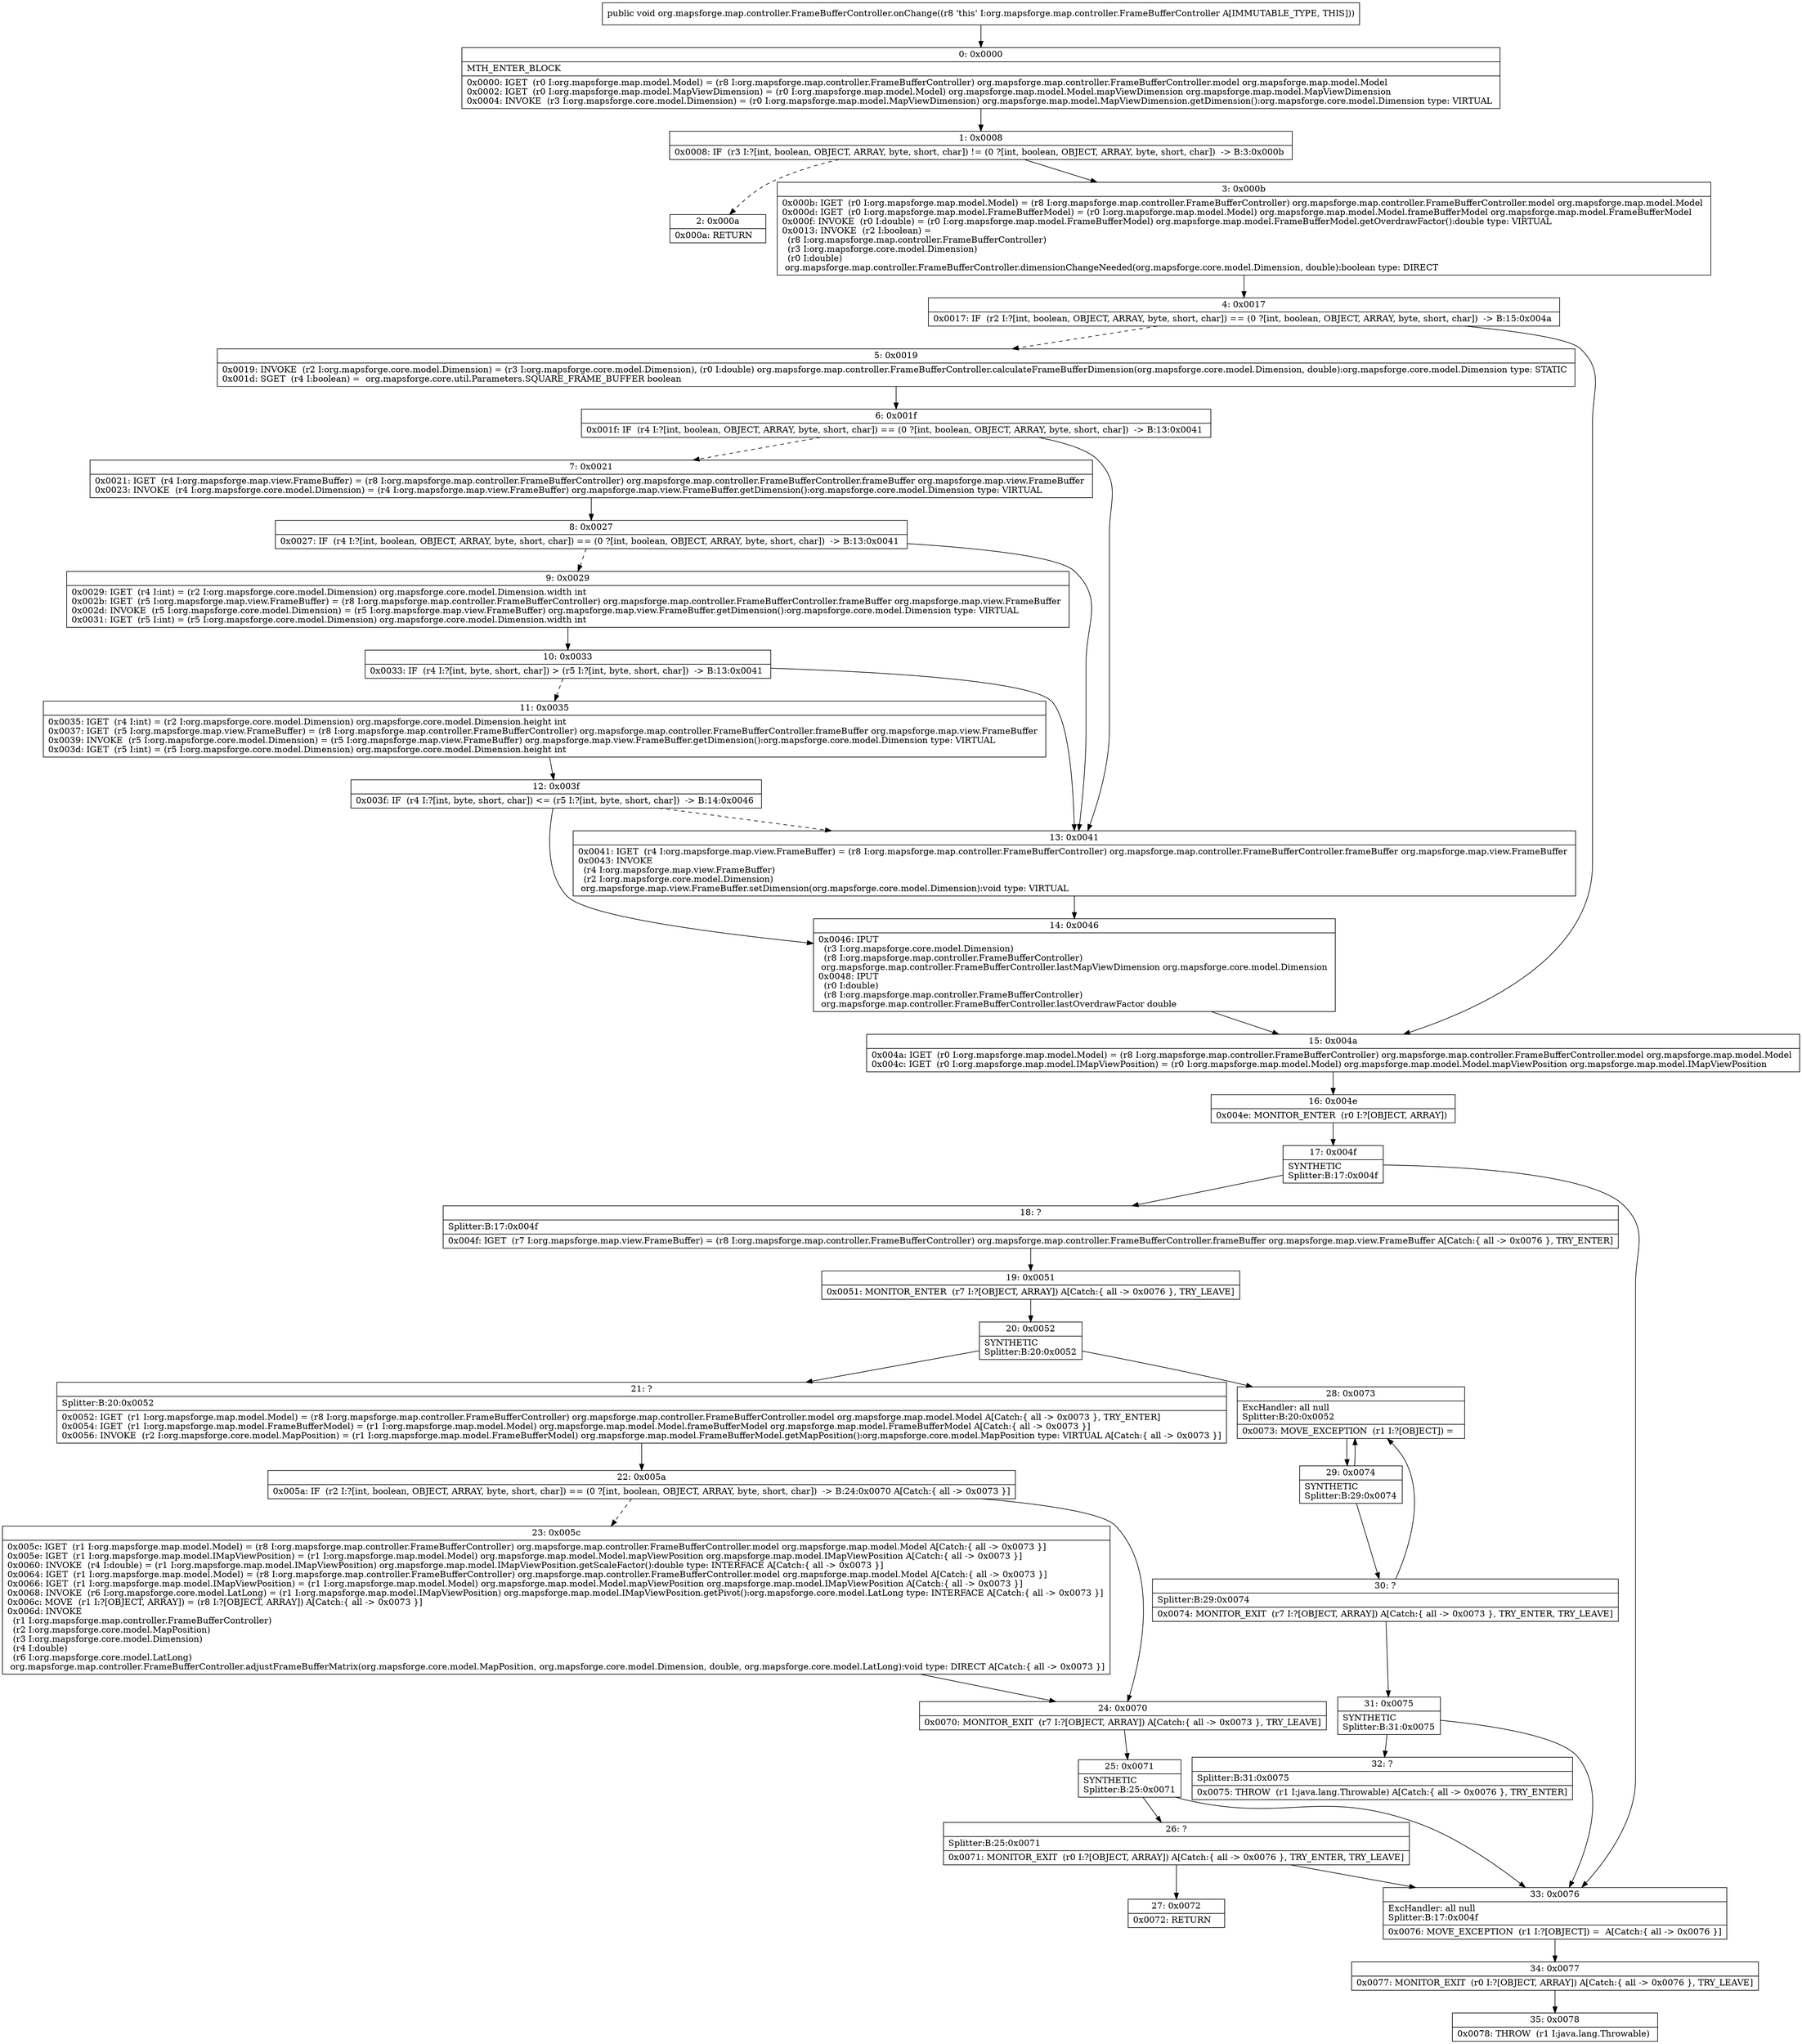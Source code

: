 digraph "CFG fororg.mapsforge.map.controller.FrameBufferController.onChange()V" {
Node_0 [shape=record,label="{0\:\ 0x0000|MTH_ENTER_BLOCK\l|0x0000: IGET  (r0 I:org.mapsforge.map.model.Model) = (r8 I:org.mapsforge.map.controller.FrameBufferController) org.mapsforge.map.controller.FrameBufferController.model org.mapsforge.map.model.Model \l0x0002: IGET  (r0 I:org.mapsforge.map.model.MapViewDimension) = (r0 I:org.mapsforge.map.model.Model) org.mapsforge.map.model.Model.mapViewDimension org.mapsforge.map.model.MapViewDimension \l0x0004: INVOKE  (r3 I:org.mapsforge.core.model.Dimension) = (r0 I:org.mapsforge.map.model.MapViewDimension) org.mapsforge.map.model.MapViewDimension.getDimension():org.mapsforge.core.model.Dimension type: VIRTUAL \l}"];
Node_1 [shape=record,label="{1\:\ 0x0008|0x0008: IF  (r3 I:?[int, boolean, OBJECT, ARRAY, byte, short, char]) != (0 ?[int, boolean, OBJECT, ARRAY, byte, short, char])  \-\> B:3:0x000b \l}"];
Node_2 [shape=record,label="{2\:\ 0x000a|0x000a: RETURN   \l}"];
Node_3 [shape=record,label="{3\:\ 0x000b|0x000b: IGET  (r0 I:org.mapsforge.map.model.Model) = (r8 I:org.mapsforge.map.controller.FrameBufferController) org.mapsforge.map.controller.FrameBufferController.model org.mapsforge.map.model.Model \l0x000d: IGET  (r0 I:org.mapsforge.map.model.FrameBufferModel) = (r0 I:org.mapsforge.map.model.Model) org.mapsforge.map.model.Model.frameBufferModel org.mapsforge.map.model.FrameBufferModel \l0x000f: INVOKE  (r0 I:double) = (r0 I:org.mapsforge.map.model.FrameBufferModel) org.mapsforge.map.model.FrameBufferModel.getOverdrawFactor():double type: VIRTUAL \l0x0013: INVOKE  (r2 I:boolean) = \l  (r8 I:org.mapsforge.map.controller.FrameBufferController)\l  (r3 I:org.mapsforge.core.model.Dimension)\l  (r0 I:double)\l org.mapsforge.map.controller.FrameBufferController.dimensionChangeNeeded(org.mapsforge.core.model.Dimension, double):boolean type: DIRECT \l}"];
Node_4 [shape=record,label="{4\:\ 0x0017|0x0017: IF  (r2 I:?[int, boolean, OBJECT, ARRAY, byte, short, char]) == (0 ?[int, boolean, OBJECT, ARRAY, byte, short, char])  \-\> B:15:0x004a \l}"];
Node_5 [shape=record,label="{5\:\ 0x0019|0x0019: INVOKE  (r2 I:org.mapsforge.core.model.Dimension) = (r3 I:org.mapsforge.core.model.Dimension), (r0 I:double) org.mapsforge.map.controller.FrameBufferController.calculateFrameBufferDimension(org.mapsforge.core.model.Dimension, double):org.mapsforge.core.model.Dimension type: STATIC \l0x001d: SGET  (r4 I:boolean) =  org.mapsforge.core.util.Parameters.SQUARE_FRAME_BUFFER boolean \l}"];
Node_6 [shape=record,label="{6\:\ 0x001f|0x001f: IF  (r4 I:?[int, boolean, OBJECT, ARRAY, byte, short, char]) == (0 ?[int, boolean, OBJECT, ARRAY, byte, short, char])  \-\> B:13:0x0041 \l}"];
Node_7 [shape=record,label="{7\:\ 0x0021|0x0021: IGET  (r4 I:org.mapsforge.map.view.FrameBuffer) = (r8 I:org.mapsforge.map.controller.FrameBufferController) org.mapsforge.map.controller.FrameBufferController.frameBuffer org.mapsforge.map.view.FrameBuffer \l0x0023: INVOKE  (r4 I:org.mapsforge.core.model.Dimension) = (r4 I:org.mapsforge.map.view.FrameBuffer) org.mapsforge.map.view.FrameBuffer.getDimension():org.mapsforge.core.model.Dimension type: VIRTUAL \l}"];
Node_8 [shape=record,label="{8\:\ 0x0027|0x0027: IF  (r4 I:?[int, boolean, OBJECT, ARRAY, byte, short, char]) == (0 ?[int, boolean, OBJECT, ARRAY, byte, short, char])  \-\> B:13:0x0041 \l}"];
Node_9 [shape=record,label="{9\:\ 0x0029|0x0029: IGET  (r4 I:int) = (r2 I:org.mapsforge.core.model.Dimension) org.mapsforge.core.model.Dimension.width int \l0x002b: IGET  (r5 I:org.mapsforge.map.view.FrameBuffer) = (r8 I:org.mapsforge.map.controller.FrameBufferController) org.mapsforge.map.controller.FrameBufferController.frameBuffer org.mapsforge.map.view.FrameBuffer \l0x002d: INVOKE  (r5 I:org.mapsforge.core.model.Dimension) = (r5 I:org.mapsforge.map.view.FrameBuffer) org.mapsforge.map.view.FrameBuffer.getDimension():org.mapsforge.core.model.Dimension type: VIRTUAL \l0x0031: IGET  (r5 I:int) = (r5 I:org.mapsforge.core.model.Dimension) org.mapsforge.core.model.Dimension.width int \l}"];
Node_10 [shape=record,label="{10\:\ 0x0033|0x0033: IF  (r4 I:?[int, byte, short, char]) \> (r5 I:?[int, byte, short, char])  \-\> B:13:0x0041 \l}"];
Node_11 [shape=record,label="{11\:\ 0x0035|0x0035: IGET  (r4 I:int) = (r2 I:org.mapsforge.core.model.Dimension) org.mapsforge.core.model.Dimension.height int \l0x0037: IGET  (r5 I:org.mapsforge.map.view.FrameBuffer) = (r8 I:org.mapsforge.map.controller.FrameBufferController) org.mapsforge.map.controller.FrameBufferController.frameBuffer org.mapsforge.map.view.FrameBuffer \l0x0039: INVOKE  (r5 I:org.mapsforge.core.model.Dimension) = (r5 I:org.mapsforge.map.view.FrameBuffer) org.mapsforge.map.view.FrameBuffer.getDimension():org.mapsforge.core.model.Dimension type: VIRTUAL \l0x003d: IGET  (r5 I:int) = (r5 I:org.mapsforge.core.model.Dimension) org.mapsforge.core.model.Dimension.height int \l}"];
Node_12 [shape=record,label="{12\:\ 0x003f|0x003f: IF  (r4 I:?[int, byte, short, char]) \<= (r5 I:?[int, byte, short, char])  \-\> B:14:0x0046 \l}"];
Node_13 [shape=record,label="{13\:\ 0x0041|0x0041: IGET  (r4 I:org.mapsforge.map.view.FrameBuffer) = (r8 I:org.mapsforge.map.controller.FrameBufferController) org.mapsforge.map.controller.FrameBufferController.frameBuffer org.mapsforge.map.view.FrameBuffer \l0x0043: INVOKE  \l  (r4 I:org.mapsforge.map.view.FrameBuffer)\l  (r2 I:org.mapsforge.core.model.Dimension)\l org.mapsforge.map.view.FrameBuffer.setDimension(org.mapsforge.core.model.Dimension):void type: VIRTUAL \l}"];
Node_14 [shape=record,label="{14\:\ 0x0046|0x0046: IPUT  \l  (r3 I:org.mapsforge.core.model.Dimension)\l  (r8 I:org.mapsforge.map.controller.FrameBufferController)\l org.mapsforge.map.controller.FrameBufferController.lastMapViewDimension org.mapsforge.core.model.Dimension \l0x0048: IPUT  \l  (r0 I:double)\l  (r8 I:org.mapsforge.map.controller.FrameBufferController)\l org.mapsforge.map.controller.FrameBufferController.lastOverdrawFactor double \l}"];
Node_15 [shape=record,label="{15\:\ 0x004a|0x004a: IGET  (r0 I:org.mapsforge.map.model.Model) = (r8 I:org.mapsforge.map.controller.FrameBufferController) org.mapsforge.map.controller.FrameBufferController.model org.mapsforge.map.model.Model \l0x004c: IGET  (r0 I:org.mapsforge.map.model.IMapViewPosition) = (r0 I:org.mapsforge.map.model.Model) org.mapsforge.map.model.Model.mapViewPosition org.mapsforge.map.model.IMapViewPosition \l}"];
Node_16 [shape=record,label="{16\:\ 0x004e|0x004e: MONITOR_ENTER  (r0 I:?[OBJECT, ARRAY]) \l}"];
Node_17 [shape=record,label="{17\:\ 0x004f|SYNTHETIC\lSplitter:B:17:0x004f\l}"];
Node_18 [shape=record,label="{18\:\ ?|Splitter:B:17:0x004f\l|0x004f: IGET  (r7 I:org.mapsforge.map.view.FrameBuffer) = (r8 I:org.mapsforge.map.controller.FrameBufferController) org.mapsforge.map.controller.FrameBufferController.frameBuffer org.mapsforge.map.view.FrameBuffer A[Catch:\{ all \-\> 0x0076 \}, TRY_ENTER]\l}"];
Node_19 [shape=record,label="{19\:\ 0x0051|0x0051: MONITOR_ENTER  (r7 I:?[OBJECT, ARRAY]) A[Catch:\{ all \-\> 0x0076 \}, TRY_LEAVE]\l}"];
Node_20 [shape=record,label="{20\:\ 0x0052|SYNTHETIC\lSplitter:B:20:0x0052\l}"];
Node_21 [shape=record,label="{21\:\ ?|Splitter:B:20:0x0052\l|0x0052: IGET  (r1 I:org.mapsforge.map.model.Model) = (r8 I:org.mapsforge.map.controller.FrameBufferController) org.mapsforge.map.controller.FrameBufferController.model org.mapsforge.map.model.Model A[Catch:\{ all \-\> 0x0073 \}, TRY_ENTER]\l0x0054: IGET  (r1 I:org.mapsforge.map.model.FrameBufferModel) = (r1 I:org.mapsforge.map.model.Model) org.mapsforge.map.model.Model.frameBufferModel org.mapsforge.map.model.FrameBufferModel A[Catch:\{ all \-\> 0x0073 \}]\l0x0056: INVOKE  (r2 I:org.mapsforge.core.model.MapPosition) = (r1 I:org.mapsforge.map.model.FrameBufferModel) org.mapsforge.map.model.FrameBufferModel.getMapPosition():org.mapsforge.core.model.MapPosition type: VIRTUAL A[Catch:\{ all \-\> 0x0073 \}]\l}"];
Node_22 [shape=record,label="{22\:\ 0x005a|0x005a: IF  (r2 I:?[int, boolean, OBJECT, ARRAY, byte, short, char]) == (0 ?[int, boolean, OBJECT, ARRAY, byte, short, char])  \-\> B:24:0x0070 A[Catch:\{ all \-\> 0x0073 \}]\l}"];
Node_23 [shape=record,label="{23\:\ 0x005c|0x005c: IGET  (r1 I:org.mapsforge.map.model.Model) = (r8 I:org.mapsforge.map.controller.FrameBufferController) org.mapsforge.map.controller.FrameBufferController.model org.mapsforge.map.model.Model A[Catch:\{ all \-\> 0x0073 \}]\l0x005e: IGET  (r1 I:org.mapsforge.map.model.IMapViewPosition) = (r1 I:org.mapsforge.map.model.Model) org.mapsforge.map.model.Model.mapViewPosition org.mapsforge.map.model.IMapViewPosition A[Catch:\{ all \-\> 0x0073 \}]\l0x0060: INVOKE  (r4 I:double) = (r1 I:org.mapsforge.map.model.IMapViewPosition) org.mapsforge.map.model.IMapViewPosition.getScaleFactor():double type: INTERFACE A[Catch:\{ all \-\> 0x0073 \}]\l0x0064: IGET  (r1 I:org.mapsforge.map.model.Model) = (r8 I:org.mapsforge.map.controller.FrameBufferController) org.mapsforge.map.controller.FrameBufferController.model org.mapsforge.map.model.Model A[Catch:\{ all \-\> 0x0073 \}]\l0x0066: IGET  (r1 I:org.mapsforge.map.model.IMapViewPosition) = (r1 I:org.mapsforge.map.model.Model) org.mapsforge.map.model.Model.mapViewPosition org.mapsforge.map.model.IMapViewPosition A[Catch:\{ all \-\> 0x0073 \}]\l0x0068: INVOKE  (r6 I:org.mapsforge.core.model.LatLong) = (r1 I:org.mapsforge.map.model.IMapViewPosition) org.mapsforge.map.model.IMapViewPosition.getPivot():org.mapsforge.core.model.LatLong type: INTERFACE A[Catch:\{ all \-\> 0x0073 \}]\l0x006c: MOVE  (r1 I:?[OBJECT, ARRAY]) = (r8 I:?[OBJECT, ARRAY]) A[Catch:\{ all \-\> 0x0073 \}]\l0x006d: INVOKE  \l  (r1 I:org.mapsforge.map.controller.FrameBufferController)\l  (r2 I:org.mapsforge.core.model.MapPosition)\l  (r3 I:org.mapsforge.core.model.Dimension)\l  (r4 I:double)\l  (r6 I:org.mapsforge.core.model.LatLong)\l org.mapsforge.map.controller.FrameBufferController.adjustFrameBufferMatrix(org.mapsforge.core.model.MapPosition, org.mapsforge.core.model.Dimension, double, org.mapsforge.core.model.LatLong):void type: DIRECT A[Catch:\{ all \-\> 0x0073 \}]\l}"];
Node_24 [shape=record,label="{24\:\ 0x0070|0x0070: MONITOR_EXIT  (r7 I:?[OBJECT, ARRAY]) A[Catch:\{ all \-\> 0x0073 \}, TRY_LEAVE]\l}"];
Node_25 [shape=record,label="{25\:\ 0x0071|SYNTHETIC\lSplitter:B:25:0x0071\l}"];
Node_26 [shape=record,label="{26\:\ ?|Splitter:B:25:0x0071\l|0x0071: MONITOR_EXIT  (r0 I:?[OBJECT, ARRAY]) A[Catch:\{ all \-\> 0x0076 \}, TRY_ENTER, TRY_LEAVE]\l}"];
Node_27 [shape=record,label="{27\:\ 0x0072|0x0072: RETURN   \l}"];
Node_28 [shape=record,label="{28\:\ 0x0073|ExcHandler: all null\lSplitter:B:20:0x0052\l|0x0073: MOVE_EXCEPTION  (r1 I:?[OBJECT]) =  \l}"];
Node_29 [shape=record,label="{29\:\ 0x0074|SYNTHETIC\lSplitter:B:29:0x0074\l}"];
Node_30 [shape=record,label="{30\:\ ?|Splitter:B:29:0x0074\l|0x0074: MONITOR_EXIT  (r7 I:?[OBJECT, ARRAY]) A[Catch:\{ all \-\> 0x0073 \}, TRY_ENTER, TRY_LEAVE]\l}"];
Node_31 [shape=record,label="{31\:\ 0x0075|SYNTHETIC\lSplitter:B:31:0x0075\l}"];
Node_32 [shape=record,label="{32\:\ ?|Splitter:B:31:0x0075\l|0x0075: THROW  (r1 I:java.lang.Throwable) A[Catch:\{ all \-\> 0x0076 \}, TRY_ENTER]\l}"];
Node_33 [shape=record,label="{33\:\ 0x0076|ExcHandler: all null\lSplitter:B:17:0x004f\l|0x0076: MOVE_EXCEPTION  (r1 I:?[OBJECT]) =  A[Catch:\{ all \-\> 0x0076 \}]\l}"];
Node_34 [shape=record,label="{34\:\ 0x0077|0x0077: MONITOR_EXIT  (r0 I:?[OBJECT, ARRAY]) A[Catch:\{ all \-\> 0x0076 \}, TRY_LEAVE]\l}"];
Node_35 [shape=record,label="{35\:\ 0x0078|0x0078: THROW  (r1 I:java.lang.Throwable) \l}"];
MethodNode[shape=record,label="{public void org.mapsforge.map.controller.FrameBufferController.onChange((r8 'this' I:org.mapsforge.map.controller.FrameBufferController A[IMMUTABLE_TYPE, THIS])) }"];
MethodNode -> Node_0;
Node_0 -> Node_1;
Node_1 -> Node_2[style=dashed];
Node_1 -> Node_3;
Node_3 -> Node_4;
Node_4 -> Node_5[style=dashed];
Node_4 -> Node_15;
Node_5 -> Node_6;
Node_6 -> Node_7[style=dashed];
Node_6 -> Node_13;
Node_7 -> Node_8;
Node_8 -> Node_9[style=dashed];
Node_8 -> Node_13;
Node_9 -> Node_10;
Node_10 -> Node_11[style=dashed];
Node_10 -> Node_13;
Node_11 -> Node_12;
Node_12 -> Node_13[style=dashed];
Node_12 -> Node_14;
Node_13 -> Node_14;
Node_14 -> Node_15;
Node_15 -> Node_16;
Node_16 -> Node_17;
Node_17 -> Node_18;
Node_17 -> Node_33;
Node_18 -> Node_19;
Node_19 -> Node_20;
Node_20 -> Node_21;
Node_20 -> Node_28;
Node_21 -> Node_22;
Node_22 -> Node_23[style=dashed];
Node_22 -> Node_24;
Node_23 -> Node_24;
Node_24 -> Node_25;
Node_25 -> Node_26;
Node_25 -> Node_33;
Node_26 -> Node_27;
Node_26 -> Node_33;
Node_28 -> Node_29;
Node_29 -> Node_30;
Node_29 -> Node_28;
Node_30 -> Node_31;
Node_30 -> Node_28;
Node_31 -> Node_32;
Node_31 -> Node_33;
Node_33 -> Node_34;
Node_34 -> Node_35;
}

